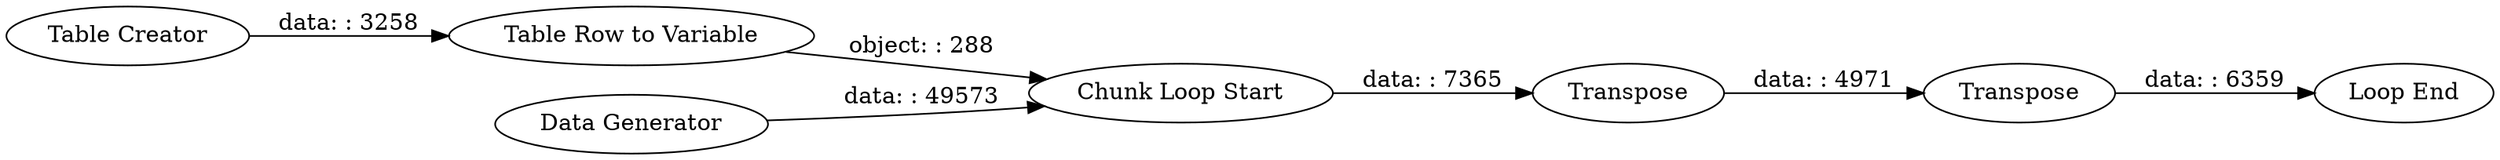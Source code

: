 digraph {
	"-3009584688622075323_8" [label=Transpose]
	"-3009584688622075323_7" [label=Transpose]
	"-3009584688622075323_1" [label="Chunk Loop Start"]
	"-3009584688622075323_5" [label="Table Row to Variable"]
	"-3009584688622075323_6" [label="Loop End"]
	"-3009584688622075323_4" [label="Table Creator"]
	"-3009584688622075323_3" [label="Data Generator"]
	"-3009584688622075323_8" -> "-3009584688622075323_6" [label="data: : 6359"]
	"-3009584688622075323_1" -> "-3009584688622075323_7" [label="data: : 7365"]
	"-3009584688622075323_3" -> "-3009584688622075323_1" [label="data: : 49573"]
	"-3009584688622075323_7" -> "-3009584688622075323_8" [label="data: : 4971"]
	"-3009584688622075323_4" -> "-3009584688622075323_5" [label="data: : 3258"]
	"-3009584688622075323_5" -> "-3009584688622075323_1" [label="object: : 288"]
	rankdir=LR
}
